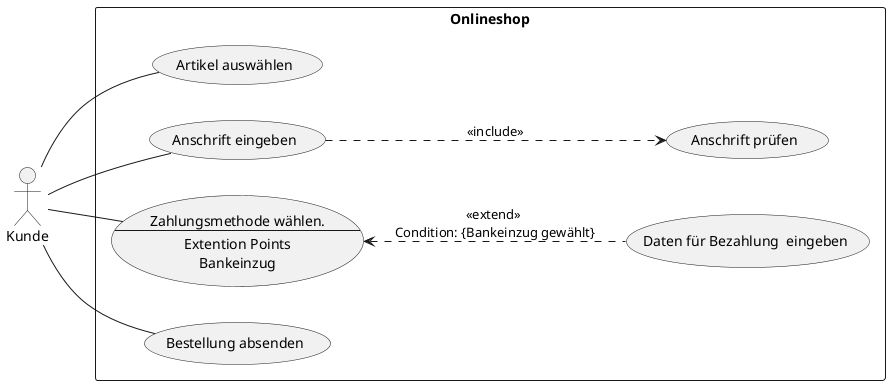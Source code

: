 @startuml
left to right direction
skinparam packageStyle rectangle
actor Kunde

rectangle Onlineshop {
  (Artikel auswählen) as useCase1
  (Anschrift eingeben) as useCase2
  usecase ZAHLUNGSMETHODE as "Zahlungsmethode wählen.
  --
  Extention Points
  Bankeinzug"

  ZAHLUNGSMETHODE <.. (Daten für Bezahlung  eingeben) : <<extend>> \nCondition: {Bankeinzug gewählt}
  useCase2 ..> (Anschrift prüfen) :<<include>>

  Kunde -- useCase2
  Kunde -- (Bestellung absenden)
  Kunde -- useCase1
  Kunde -- ZAHLUNGSMETHODE

}
@enduml

